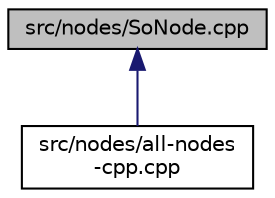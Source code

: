 digraph "src/nodes/SoNode.cpp"
{
 // LATEX_PDF_SIZE
  edge [fontname="Helvetica",fontsize="10",labelfontname="Helvetica",labelfontsize="10"];
  node [fontname="Helvetica",fontsize="10",shape=record];
  Node1 [label="src/nodes/SoNode.cpp",height=0.2,width=0.4,color="black", fillcolor="grey75", style="filled", fontcolor="black",tooltip=" "];
  Node1 -> Node2 [dir="back",color="midnightblue",fontsize="10",style="solid",fontname="Helvetica"];
  Node2 [label="src/nodes/all-nodes\l-cpp.cpp",height=0.2,width=0.4,color="black", fillcolor="white", style="filled",URL="$all-nodes-cpp_8cpp.html",tooltip=" "];
}
